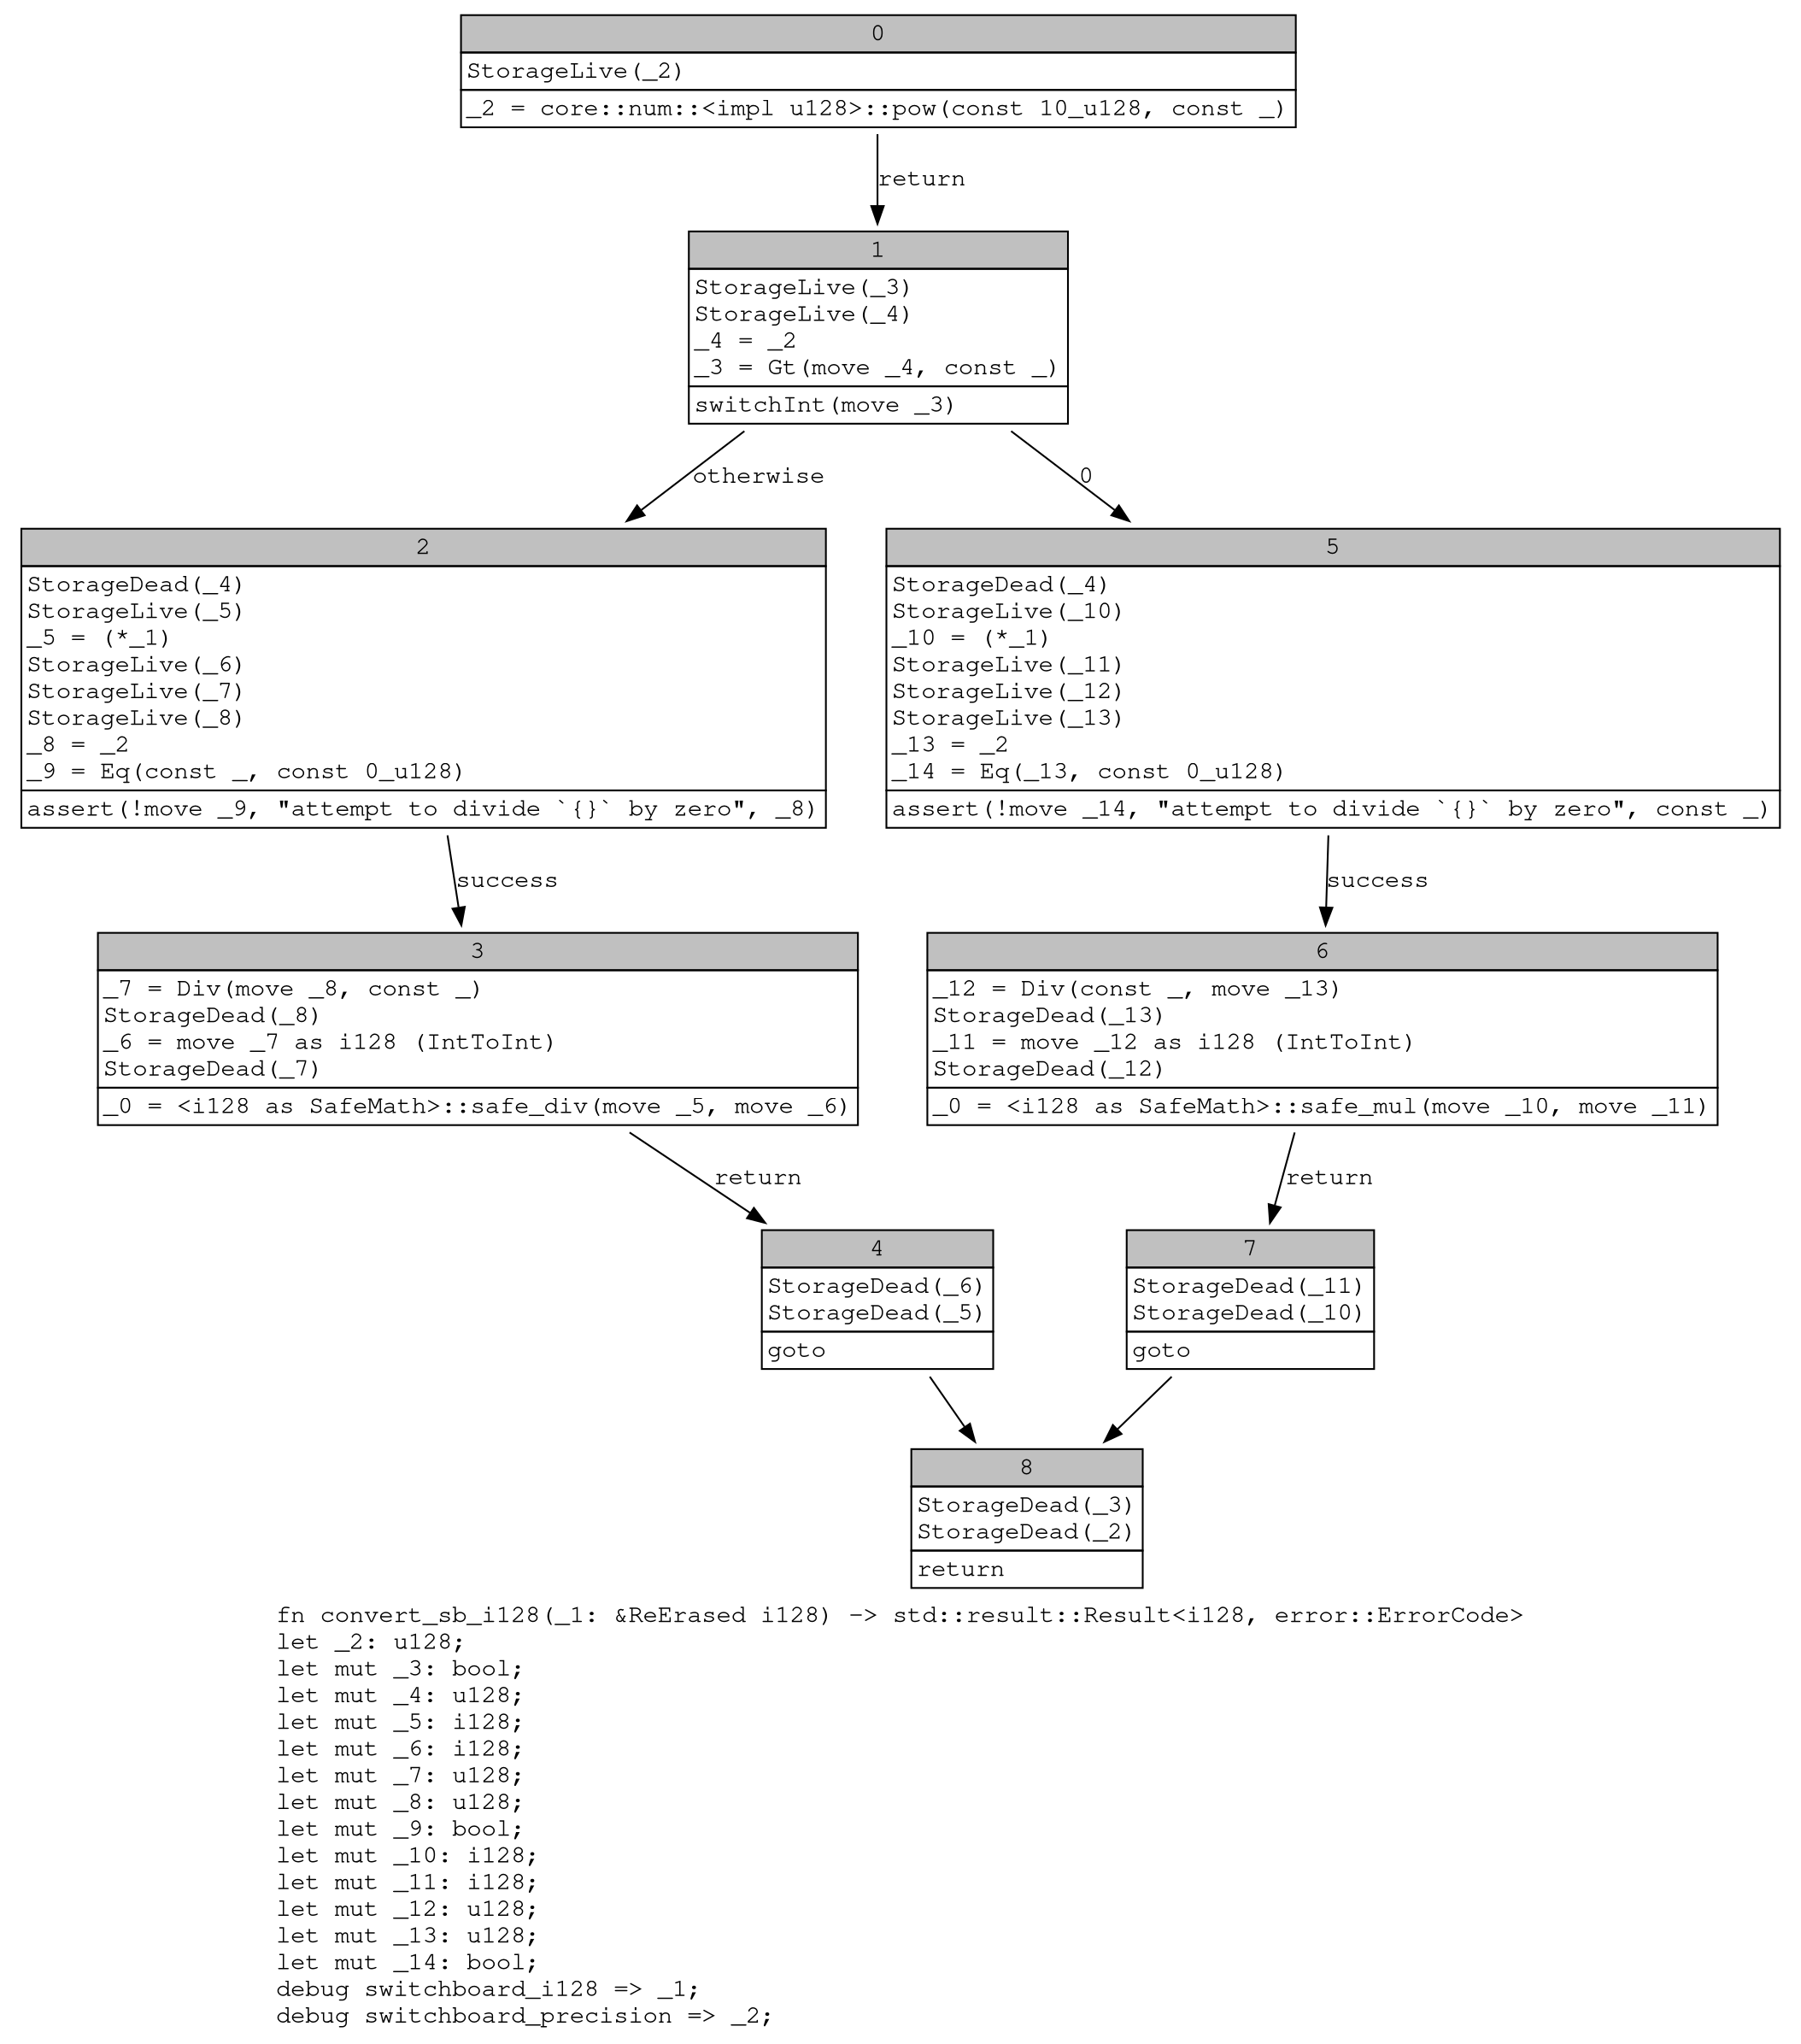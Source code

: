 digraph Mir_0_3530 {
    graph [fontname="Courier, monospace"];
    node [fontname="Courier, monospace"];
    edge [fontname="Courier, monospace"];
    label=<fn convert_sb_i128(_1: &amp;ReErased i128) -&gt; std::result::Result&lt;i128, error::ErrorCode&gt;<br align="left"/>let _2: u128;<br align="left"/>let mut _3: bool;<br align="left"/>let mut _4: u128;<br align="left"/>let mut _5: i128;<br align="left"/>let mut _6: i128;<br align="left"/>let mut _7: u128;<br align="left"/>let mut _8: u128;<br align="left"/>let mut _9: bool;<br align="left"/>let mut _10: i128;<br align="left"/>let mut _11: i128;<br align="left"/>let mut _12: u128;<br align="left"/>let mut _13: u128;<br align="left"/>let mut _14: bool;<br align="left"/>debug switchboard_i128 =&gt; _1;<br align="left"/>debug switchboard_precision =&gt; _2;<br align="left"/>>;
    bb0__0_3530 [shape="none", label=<<table border="0" cellborder="1" cellspacing="0"><tr><td bgcolor="gray" align="center" colspan="1">0</td></tr><tr><td align="left" balign="left">StorageLive(_2)<br/></td></tr><tr><td align="left">_2 = core::num::&lt;impl u128&gt;::pow(const 10_u128, const _)</td></tr></table>>];
    bb1__0_3530 [shape="none", label=<<table border="0" cellborder="1" cellspacing="0"><tr><td bgcolor="gray" align="center" colspan="1">1</td></tr><tr><td align="left" balign="left">StorageLive(_3)<br/>StorageLive(_4)<br/>_4 = _2<br/>_3 = Gt(move _4, const _)<br/></td></tr><tr><td align="left">switchInt(move _3)</td></tr></table>>];
    bb2__0_3530 [shape="none", label=<<table border="0" cellborder="1" cellspacing="0"><tr><td bgcolor="gray" align="center" colspan="1">2</td></tr><tr><td align="left" balign="left">StorageDead(_4)<br/>StorageLive(_5)<br/>_5 = (*_1)<br/>StorageLive(_6)<br/>StorageLive(_7)<br/>StorageLive(_8)<br/>_8 = _2<br/>_9 = Eq(const _, const 0_u128)<br/></td></tr><tr><td align="left">assert(!move _9, &quot;attempt to divide `{}` by zero&quot;, _8)</td></tr></table>>];
    bb3__0_3530 [shape="none", label=<<table border="0" cellborder="1" cellspacing="0"><tr><td bgcolor="gray" align="center" colspan="1">3</td></tr><tr><td align="left" balign="left">_7 = Div(move _8, const _)<br/>StorageDead(_8)<br/>_6 = move _7 as i128 (IntToInt)<br/>StorageDead(_7)<br/></td></tr><tr><td align="left">_0 = &lt;i128 as SafeMath&gt;::safe_div(move _5, move _6)</td></tr></table>>];
    bb4__0_3530 [shape="none", label=<<table border="0" cellborder="1" cellspacing="0"><tr><td bgcolor="gray" align="center" colspan="1">4</td></tr><tr><td align="left" balign="left">StorageDead(_6)<br/>StorageDead(_5)<br/></td></tr><tr><td align="left">goto</td></tr></table>>];
    bb5__0_3530 [shape="none", label=<<table border="0" cellborder="1" cellspacing="0"><tr><td bgcolor="gray" align="center" colspan="1">5</td></tr><tr><td align="left" balign="left">StorageDead(_4)<br/>StorageLive(_10)<br/>_10 = (*_1)<br/>StorageLive(_11)<br/>StorageLive(_12)<br/>StorageLive(_13)<br/>_13 = _2<br/>_14 = Eq(_13, const 0_u128)<br/></td></tr><tr><td align="left">assert(!move _14, &quot;attempt to divide `{}` by zero&quot;, const _)</td></tr></table>>];
    bb6__0_3530 [shape="none", label=<<table border="0" cellborder="1" cellspacing="0"><tr><td bgcolor="gray" align="center" colspan="1">6</td></tr><tr><td align="left" balign="left">_12 = Div(const _, move _13)<br/>StorageDead(_13)<br/>_11 = move _12 as i128 (IntToInt)<br/>StorageDead(_12)<br/></td></tr><tr><td align="left">_0 = &lt;i128 as SafeMath&gt;::safe_mul(move _10, move _11)</td></tr></table>>];
    bb7__0_3530 [shape="none", label=<<table border="0" cellborder="1" cellspacing="0"><tr><td bgcolor="gray" align="center" colspan="1">7</td></tr><tr><td align="left" balign="left">StorageDead(_11)<br/>StorageDead(_10)<br/></td></tr><tr><td align="left">goto</td></tr></table>>];
    bb8__0_3530 [shape="none", label=<<table border="0" cellborder="1" cellspacing="0"><tr><td bgcolor="gray" align="center" colspan="1">8</td></tr><tr><td align="left" balign="left">StorageDead(_3)<br/>StorageDead(_2)<br/></td></tr><tr><td align="left">return</td></tr></table>>];
    bb0__0_3530 -> bb1__0_3530 [label="return"];
    bb1__0_3530 -> bb5__0_3530 [label="0"];
    bb1__0_3530 -> bb2__0_3530 [label="otherwise"];
    bb2__0_3530 -> bb3__0_3530 [label="success"];
    bb3__0_3530 -> bb4__0_3530 [label="return"];
    bb4__0_3530 -> bb8__0_3530 [label=""];
    bb5__0_3530 -> bb6__0_3530 [label="success"];
    bb6__0_3530 -> bb7__0_3530 [label="return"];
    bb7__0_3530 -> bb8__0_3530 [label=""];
}
